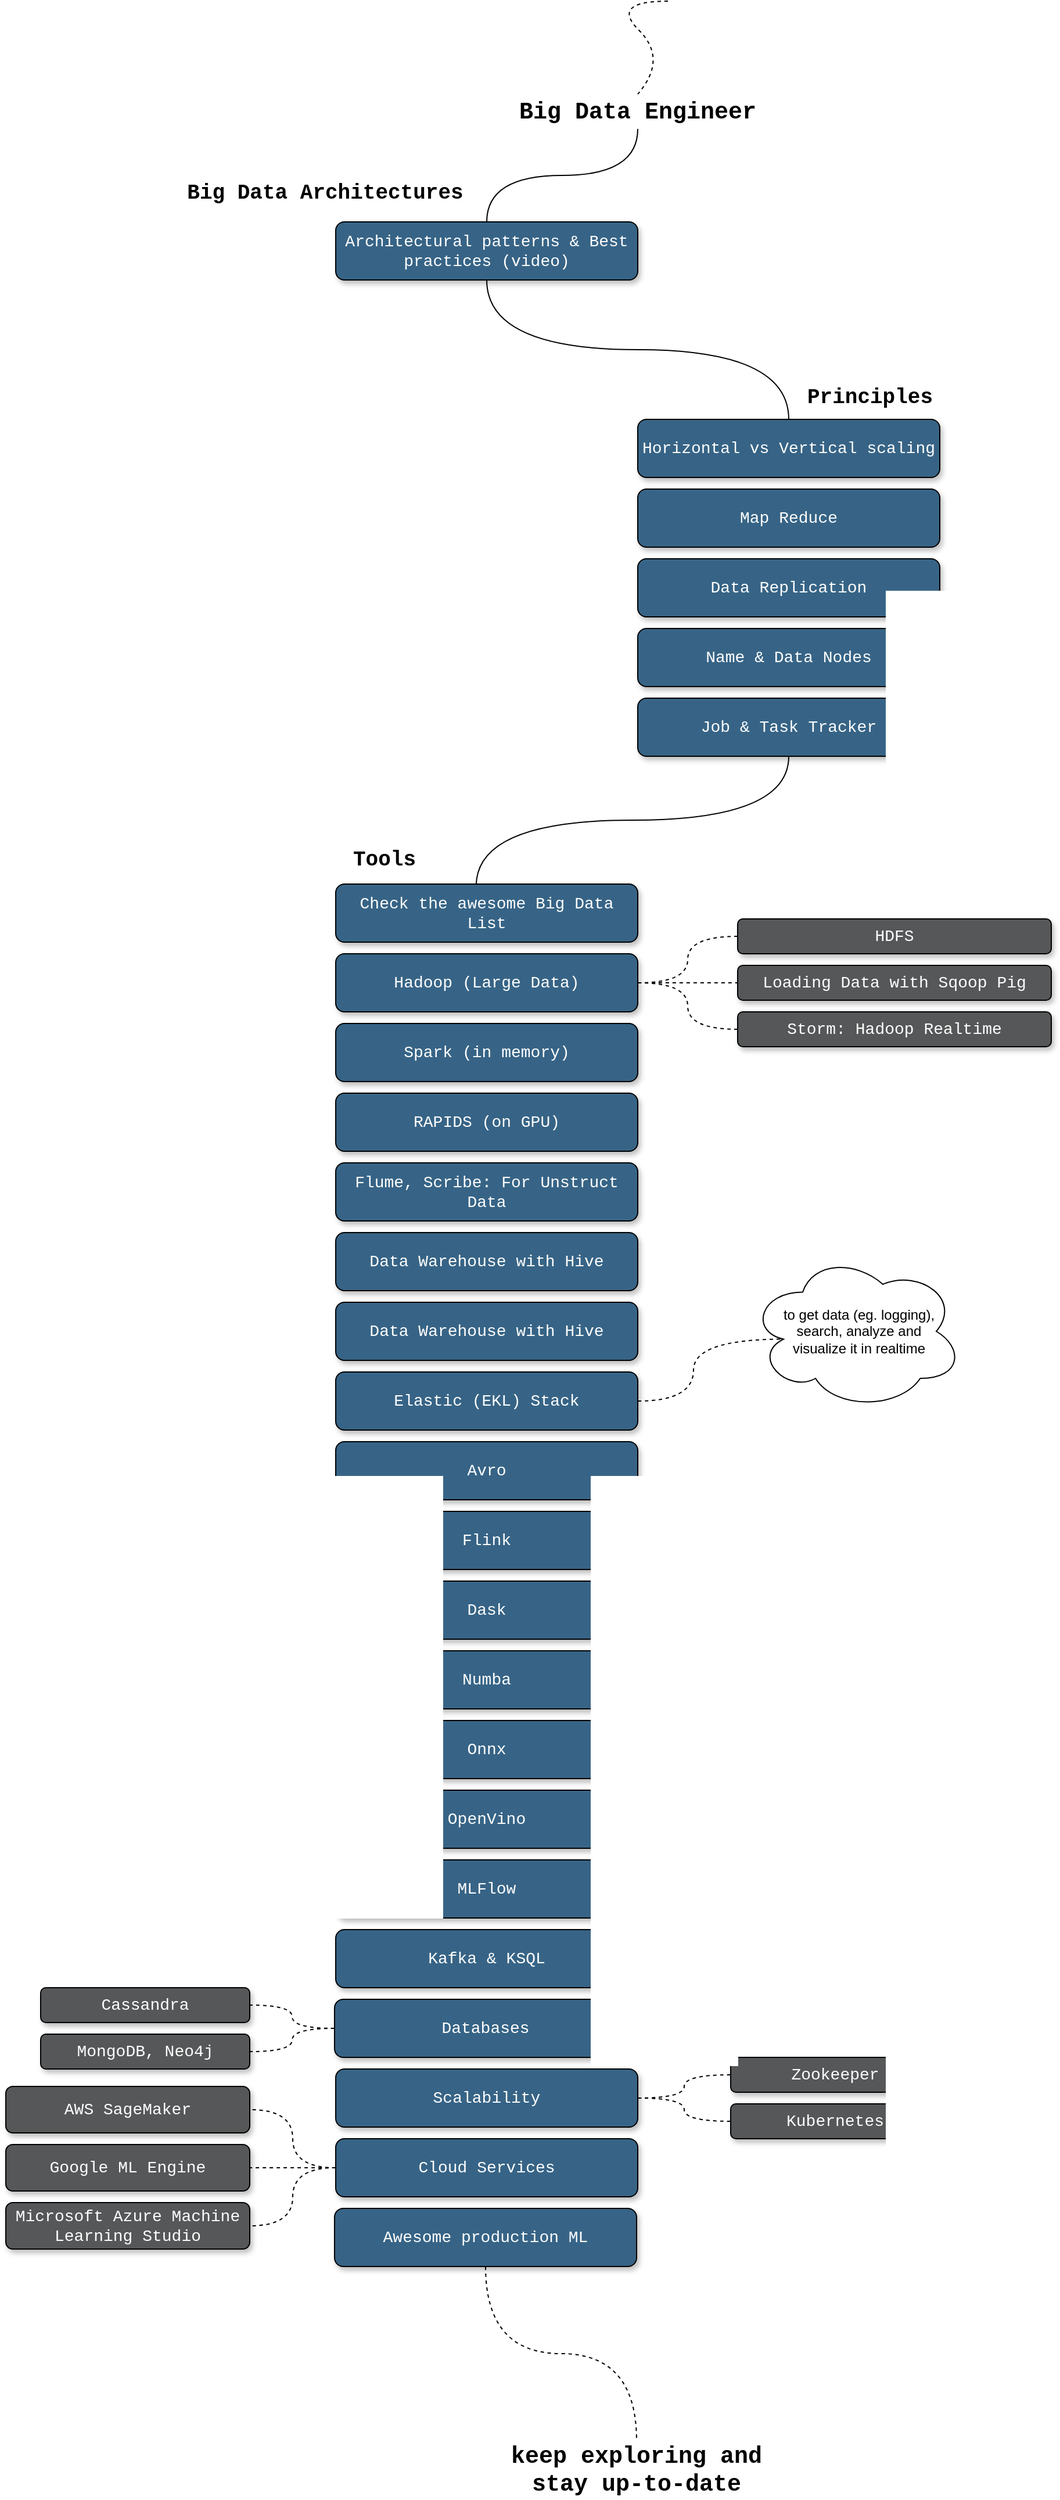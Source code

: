 <mxfile version="21.2.1" type="device">
  <diagram name="Page-1" id="3GO7CP0EsCOix9sJ-9DO">
    <mxGraphModel dx="1560" dy="456" grid="1" gridSize="10" guides="1" tooltips="1" connect="1" arrows="1" fold="1" page="1" pageScale="1" pageWidth="827" pageHeight="1169" math="0" shadow="0">
      <root>
        <mxCell id="0" />
        <mxCell id="1" parent="0" />
        <mxCell id="khGT0c1v8bcszN6m5ytE-5" style="edgeStyle=orthogonalEdgeStyle;orthogonalLoop=1;jettySize=auto;html=1;exitX=0.5;exitY=1;exitDx=0;exitDy=0;curved=1;endArrow=none;endFill=0;" parent="1" source="khGT0c1v8bcszN6m5ytE-1" target="khGT0c1v8bcszN6m5ytE-3" edge="1">
          <mxGeometry relative="1" as="geometry" />
        </mxCell>
        <mxCell id="khGT0c1v8bcszN6m5ytE-1" value="Big Data Engineer" style="text;html=1;strokeColor=none;fillColor=none;align=center;verticalAlign=middle;whiteSpace=wrap;rounded=0;fontStyle=1;fontFamily=Courier New;fontSize=20;" parent="1" vertex="1">
          <mxGeometry x="307" y="180" width="214" height="30" as="geometry" />
        </mxCell>
        <mxCell id="khGT0c1v8bcszN6m5ytE-2" value="" style="curved=1;endArrow=none;html=1;rounded=0;entryX=0.5;entryY=0;entryDx=0;entryDy=0;dashed=1;endFill=0;" parent="1" target="khGT0c1v8bcszN6m5ytE-1" edge="1">
          <mxGeometry width="50" height="50" relative="1" as="geometry">
            <mxPoint x="440" y="100" as="sourcePoint" />
            <mxPoint x="390" y="150" as="targetPoint" />
            <Array as="points">
              <mxPoint x="390" y="100" />
              <mxPoint x="440" y="150" />
            </Array>
          </mxGeometry>
        </mxCell>
        <mxCell id="7lGttJJsrB_2lGpmTnRl-2" style="edgeStyle=orthogonalEdgeStyle;orthogonalLoop=1;jettySize=auto;html=1;exitX=0.5;exitY=1;exitDx=0;exitDy=0;entryX=0.5;entryY=0;entryDx=0;entryDy=0;curved=1;endArrow=none;endFill=0;" edge="1" parent="1" source="khGT0c1v8bcszN6m5ytE-3" target="khGT0c1v8bcszN6m5ytE-6">
          <mxGeometry relative="1" as="geometry" />
        </mxCell>
        <mxCell id="khGT0c1v8bcszN6m5ytE-3" value="Architectural patterns &amp;amp; Best practices (video)" style="rounded=1;whiteSpace=wrap;html=1;fillColor=#376486;shadow=1;fontColor=#ffffff;fontFamily=Courier New;fontSize=14;" parent="1" vertex="1">
          <mxGeometry x="154" y="290" width="260" height="50" as="geometry" />
        </mxCell>
        <mxCell id="khGT0c1v8bcszN6m5ytE-4" value="Big Data Architectures" style="text;html=1;strokeColor=none;fillColor=none;align=center;verticalAlign=middle;whiteSpace=wrap;rounded=0;fontStyle=1;fontFamily=Courier New;fontSize=18;" parent="1" vertex="1">
          <mxGeometry x="20" y="250" width="250" height="30" as="geometry" />
        </mxCell>
        <mxCell id="khGT0c1v8bcszN6m5ytE-6" value="Horizontal vs Vertical scaling" style="rounded=1;whiteSpace=wrap;html=1;fillColor=#376486;shadow=1;fontColor=#ffffff;fontFamily=Courier New;fontSize=14;" parent="1" vertex="1">
          <mxGeometry x="414" y="460" width="260" height="50" as="geometry" />
        </mxCell>
        <mxCell id="7lGttJJsrB_2lGpmTnRl-1" value="Principles" style="text;html=1;strokeColor=none;fillColor=none;align=center;verticalAlign=middle;whiteSpace=wrap;rounded=0;fontStyle=1;fontFamily=Courier New;fontSize=18;" vertex="1" parent="1">
          <mxGeometry x="554" y="426" width="120" height="30" as="geometry" />
        </mxCell>
        <mxCell id="7lGttJJsrB_2lGpmTnRl-4" value="Map Reduce" style="rounded=1;whiteSpace=wrap;html=1;fillColor=#376486;shadow=1;fontColor=#ffffff;fontFamily=Courier New;fontSize=14;" vertex="1" parent="1">
          <mxGeometry x="414" y="520" width="260" height="50" as="geometry" />
        </mxCell>
        <mxCell id="7lGttJJsrB_2lGpmTnRl-5" value="Data Replication" style="rounded=1;whiteSpace=wrap;html=1;fillColor=#376486;shadow=1;fontColor=#ffffff;fontFamily=Courier New;fontSize=14;" vertex="1" parent="1">
          <mxGeometry x="414" y="580" width="260" height="50" as="geometry" />
        </mxCell>
        <mxCell id="7lGttJJsrB_2lGpmTnRl-6" value="Name &amp;amp; Data Nodes" style="rounded=1;whiteSpace=wrap;html=1;fillColor=#376486;shadow=1;fontColor=#ffffff;fontFamily=Courier New;fontSize=14;" vertex="1" parent="1">
          <mxGeometry x="414" y="640" width="260" height="50" as="geometry" />
        </mxCell>
        <mxCell id="7lGttJJsrB_2lGpmTnRl-28" style="edgeStyle=orthogonalEdgeStyle;orthogonalLoop=1;jettySize=auto;html=1;exitX=0.5;exitY=1;exitDx=0;exitDy=0;entryX=0.465;entryY=0.038;entryDx=0;entryDy=0;entryPerimeter=0;curved=1;endArrow=none;endFill=0;" edge="1" parent="1" source="7lGttJJsrB_2lGpmTnRl-7" target="7lGttJJsrB_2lGpmTnRl-8">
          <mxGeometry relative="1" as="geometry" />
        </mxCell>
        <mxCell id="7lGttJJsrB_2lGpmTnRl-7" value="Job &amp;amp; Task Tracker" style="rounded=1;whiteSpace=wrap;html=1;fillColor=#376486;shadow=1;fontColor=#ffffff;fontFamily=Courier New;fontSize=14;" vertex="1" parent="1">
          <mxGeometry x="414" y="700" width="260" height="50" as="geometry" />
        </mxCell>
        <mxCell id="7lGttJJsrB_2lGpmTnRl-8" value="Check the awesome Big Data List" style="rounded=1;whiteSpace=wrap;html=1;fillColor=#376486;shadow=1;fontColor=#ffffff;fontFamily=Courier New;fontSize=14;" vertex="1" parent="1">
          <mxGeometry x="154" y="860" width="260" height="50" as="geometry" />
        </mxCell>
        <mxCell id="7lGttJJsrB_2lGpmTnRl-36" style="edgeStyle=orthogonalEdgeStyle;orthogonalLoop=1;jettySize=auto;html=1;exitX=1;exitY=0.5;exitDx=0;exitDy=0;curved=1;endArrow=none;endFill=0;dashed=1;" edge="1" parent="1" source="7lGttJJsrB_2lGpmTnRl-9" target="7lGttJJsrB_2lGpmTnRl-32">
          <mxGeometry relative="1" as="geometry" />
        </mxCell>
        <mxCell id="7lGttJJsrB_2lGpmTnRl-37" style="edgeStyle=orthogonalEdgeStyle;orthogonalLoop=1;jettySize=auto;html=1;exitX=1;exitY=0.5;exitDx=0;exitDy=0;entryX=0;entryY=0.5;entryDx=0;entryDy=0;curved=1;endArrow=none;endFill=0;dashed=1;" edge="1" parent="1" source="7lGttJJsrB_2lGpmTnRl-9" target="7lGttJJsrB_2lGpmTnRl-31">
          <mxGeometry relative="1" as="geometry" />
        </mxCell>
        <mxCell id="7lGttJJsrB_2lGpmTnRl-38" style="edgeStyle=orthogonalEdgeStyle;orthogonalLoop=1;jettySize=auto;html=1;exitX=1;exitY=0.5;exitDx=0;exitDy=0;entryX=0;entryY=0.5;entryDx=0;entryDy=0;curved=1;endArrow=none;endFill=0;dashed=1;" edge="1" parent="1" source="7lGttJJsrB_2lGpmTnRl-9" target="7lGttJJsrB_2lGpmTnRl-33">
          <mxGeometry relative="1" as="geometry" />
        </mxCell>
        <mxCell id="7lGttJJsrB_2lGpmTnRl-9" value="Hadoop (Large Data)" style="rounded=1;whiteSpace=wrap;html=1;fillColor=#376486;shadow=1;fontColor=#ffffff;fontFamily=Courier New;fontSize=14;" vertex="1" parent="1">
          <mxGeometry x="154" y="920" width="260" height="50" as="geometry" />
        </mxCell>
        <mxCell id="7lGttJJsrB_2lGpmTnRl-10" value="Spark (in memory)" style="rounded=1;whiteSpace=wrap;html=1;fillColor=#376486;shadow=1;fontColor=#ffffff;fontFamily=Courier New;fontSize=14;" vertex="1" parent="1">
          <mxGeometry x="154" y="980" width="260" height="50" as="geometry" />
        </mxCell>
        <mxCell id="7lGttJJsrB_2lGpmTnRl-11" value="RAPIDS (on GPU)" style="rounded=1;whiteSpace=wrap;html=1;fillColor=#376486;shadow=1;fontColor=#ffffff;fontFamily=Courier New;fontSize=14;" vertex="1" parent="1">
          <mxGeometry x="154" y="1040" width="260" height="50" as="geometry" />
        </mxCell>
        <mxCell id="7lGttJJsrB_2lGpmTnRl-12" value="Flume, Scribe: For Unstruct Data" style="rounded=1;whiteSpace=wrap;html=1;fillColor=#376486;shadow=1;fontColor=#ffffff;fontFamily=Courier New;fontSize=14;" vertex="1" parent="1">
          <mxGeometry x="154" y="1100" width="260" height="50" as="geometry" />
        </mxCell>
        <mxCell id="7lGttJJsrB_2lGpmTnRl-13" value="Data Warehouse with Hive" style="rounded=1;whiteSpace=wrap;html=1;fillColor=#376486;shadow=1;fontColor=#ffffff;fontFamily=Courier New;fontSize=14;" vertex="1" parent="1">
          <mxGeometry x="154" y="1160" width="260" height="50" as="geometry" />
        </mxCell>
        <mxCell id="7lGttJJsrB_2lGpmTnRl-14" value="Data Warehouse with Hive" style="rounded=1;whiteSpace=wrap;html=1;fillColor=#376486;shadow=1;fontColor=#ffffff;fontFamily=Courier New;fontSize=14;" vertex="1" parent="1">
          <mxGeometry x="154" y="1220" width="260" height="50" as="geometry" />
        </mxCell>
        <mxCell id="7lGttJJsrB_2lGpmTnRl-35" style="edgeStyle=orthogonalEdgeStyle;orthogonalLoop=1;jettySize=auto;html=1;exitX=1;exitY=0.5;exitDx=0;exitDy=0;entryX=0.16;entryY=0.55;entryDx=0;entryDy=0;entryPerimeter=0;curved=1;dashed=1;endArrow=none;endFill=0;" edge="1" parent="1" source="7lGttJJsrB_2lGpmTnRl-15" target="7lGttJJsrB_2lGpmTnRl-34">
          <mxGeometry relative="1" as="geometry" />
        </mxCell>
        <mxCell id="7lGttJJsrB_2lGpmTnRl-15" value="Elastic (EKL) Stack" style="rounded=1;whiteSpace=wrap;html=1;fillColor=#376486;shadow=1;fontColor=#ffffff;fontFamily=Courier New;fontSize=14;" vertex="1" parent="1">
          <mxGeometry x="154" y="1280" width="260" height="50" as="geometry" />
        </mxCell>
        <mxCell id="7lGttJJsrB_2lGpmTnRl-16" value="Avro" style="rounded=1;whiteSpace=wrap;html=1;fillColor=#376486;shadow=1;fontColor=#ffffff;fontFamily=Courier New;fontSize=14;" vertex="1" parent="1">
          <mxGeometry x="154" y="1340" width="260" height="50" as="geometry" />
        </mxCell>
        <mxCell id="7lGttJJsrB_2lGpmTnRl-17" value="Flink" style="rounded=1;whiteSpace=wrap;html=1;fillColor=#376486;shadow=1;fontColor=#ffffff;fontFamily=Courier New;fontSize=14;" vertex="1" parent="1">
          <mxGeometry x="154" y="1400" width="260" height="50" as="geometry" />
        </mxCell>
        <mxCell id="7lGttJJsrB_2lGpmTnRl-18" value="Dask" style="rounded=1;whiteSpace=wrap;html=1;fillColor=#376486;shadow=1;fontColor=#ffffff;fontFamily=Courier New;fontSize=14;" vertex="1" parent="1">
          <mxGeometry x="154" y="1460" width="260" height="50" as="geometry" />
        </mxCell>
        <mxCell id="7lGttJJsrB_2lGpmTnRl-19" value="Numba" style="rounded=1;whiteSpace=wrap;html=1;fillColor=#376486;shadow=1;fontColor=#ffffff;fontFamily=Courier New;fontSize=14;" vertex="1" parent="1">
          <mxGeometry x="154" y="1520" width="260" height="50" as="geometry" />
        </mxCell>
        <mxCell id="7lGttJJsrB_2lGpmTnRl-20" value="Onnx" style="rounded=1;whiteSpace=wrap;html=1;fillColor=#376486;shadow=1;fontColor=#ffffff;fontFamily=Courier New;fontSize=14;" vertex="1" parent="1">
          <mxGeometry x="154" y="1580" width="260" height="50" as="geometry" />
        </mxCell>
        <mxCell id="7lGttJJsrB_2lGpmTnRl-21" value="OpenVino" style="rounded=1;whiteSpace=wrap;html=1;fillColor=#376486;shadow=1;fontColor=#ffffff;fontFamily=Courier New;fontSize=14;" vertex="1" parent="1">
          <mxGeometry x="154" y="1640" width="260" height="50" as="geometry" />
        </mxCell>
        <mxCell id="7lGttJJsrB_2lGpmTnRl-22" value="MLFlow" style="rounded=1;whiteSpace=wrap;html=1;fillColor=#376486;shadow=1;fontColor=#ffffff;fontFamily=Courier New;fontSize=14;" vertex="1" parent="1">
          <mxGeometry x="154" y="1700" width="260" height="50" as="geometry" />
        </mxCell>
        <mxCell id="7lGttJJsrB_2lGpmTnRl-23" value="Kafka &amp;amp; KSQL" style="rounded=1;whiteSpace=wrap;html=1;fillColor=#376486;shadow=1;fontColor=#ffffff;fontFamily=Courier New;fontSize=14;" vertex="1" parent="1">
          <mxGeometry x="154" y="1760" width="260" height="50" as="geometry" />
        </mxCell>
        <mxCell id="7lGttJJsrB_2lGpmTnRl-41" style="edgeStyle=orthogonalEdgeStyle;orthogonalLoop=1;jettySize=auto;html=1;exitX=0;exitY=0.5;exitDx=0;exitDy=0;entryX=1;entryY=0.5;entryDx=0;entryDy=0;curved=1;dashed=1;endArrow=none;endFill=0;" edge="1" parent="1" source="7lGttJJsrB_2lGpmTnRl-24" target="7lGttJJsrB_2lGpmTnRl-39">
          <mxGeometry relative="1" as="geometry" />
        </mxCell>
        <mxCell id="7lGttJJsrB_2lGpmTnRl-42" style="edgeStyle=orthogonalEdgeStyle;orthogonalLoop=1;jettySize=auto;html=1;exitX=0;exitY=0.5;exitDx=0;exitDy=0;entryX=1;entryY=0.5;entryDx=0;entryDy=0;curved=1;dashed=1;endArrow=none;endFill=0;" edge="1" parent="1" source="7lGttJJsrB_2lGpmTnRl-24" target="7lGttJJsrB_2lGpmTnRl-40">
          <mxGeometry relative="1" as="geometry" />
        </mxCell>
        <mxCell id="7lGttJJsrB_2lGpmTnRl-24" value="Databases" style="rounded=1;whiteSpace=wrap;html=1;fillColor=#376486;shadow=1;fontColor=#ffffff;fontFamily=Courier New;fontSize=14;" vertex="1" parent="1">
          <mxGeometry x="153" y="1820" width="260" height="50" as="geometry" />
        </mxCell>
        <mxCell id="7lGttJJsrB_2lGpmTnRl-45" style="edgeStyle=orthogonalEdgeStyle;orthogonalLoop=1;jettySize=auto;html=1;exitX=1;exitY=0.5;exitDx=0;exitDy=0;entryX=0;entryY=0.5;entryDx=0;entryDy=0;curved=1;dashed=1;endArrow=none;endFill=0;" edge="1" parent="1" source="7lGttJJsrB_2lGpmTnRl-25" target="7lGttJJsrB_2lGpmTnRl-43">
          <mxGeometry relative="1" as="geometry" />
        </mxCell>
        <mxCell id="7lGttJJsrB_2lGpmTnRl-46" style="edgeStyle=orthogonalEdgeStyle;orthogonalLoop=1;jettySize=auto;html=1;exitX=1;exitY=0.5;exitDx=0;exitDy=0;entryX=0;entryY=0.5;entryDx=0;entryDy=0;curved=1;dashed=1;endArrow=none;endFill=0;" edge="1" parent="1" source="7lGttJJsrB_2lGpmTnRl-25" target="7lGttJJsrB_2lGpmTnRl-44">
          <mxGeometry relative="1" as="geometry" />
        </mxCell>
        <mxCell id="7lGttJJsrB_2lGpmTnRl-25" value="Scalability" style="rounded=1;whiteSpace=wrap;html=1;fillColor=#376486;shadow=1;fontColor=#ffffff;fontFamily=Courier New;fontSize=14;" vertex="1" parent="1">
          <mxGeometry x="154" y="1880" width="260" height="50" as="geometry" />
        </mxCell>
        <mxCell id="7lGttJJsrB_2lGpmTnRl-50" style="edgeStyle=orthogonalEdgeStyle;orthogonalLoop=1;jettySize=auto;html=1;exitX=0;exitY=0.5;exitDx=0;exitDy=0;entryX=1;entryY=0.5;entryDx=0;entryDy=0;curved=1;dashed=1;endArrow=none;endFill=0;" edge="1" parent="1" source="7lGttJJsrB_2lGpmTnRl-26" target="7lGttJJsrB_2lGpmTnRl-47">
          <mxGeometry relative="1" as="geometry" />
        </mxCell>
        <mxCell id="7lGttJJsrB_2lGpmTnRl-51" style="edgeStyle=orthogonalEdgeStyle;orthogonalLoop=1;jettySize=auto;html=1;exitX=0;exitY=0.5;exitDx=0;exitDy=0;entryX=1;entryY=0.5;entryDx=0;entryDy=0;curved=1;dashed=1;endArrow=none;endFill=0;" edge="1" parent="1" source="7lGttJJsrB_2lGpmTnRl-26" target="7lGttJJsrB_2lGpmTnRl-49">
          <mxGeometry relative="1" as="geometry" />
        </mxCell>
        <mxCell id="7lGttJJsrB_2lGpmTnRl-52" style="edgeStyle=orthogonalEdgeStyle;orthogonalLoop=1;jettySize=auto;html=1;exitX=0;exitY=0.5;exitDx=0;exitDy=0;curved=1;dashed=1;endArrow=none;endFill=0;" edge="1" parent="1" source="7lGttJJsrB_2lGpmTnRl-26" target="7lGttJJsrB_2lGpmTnRl-48">
          <mxGeometry relative="1" as="geometry" />
        </mxCell>
        <mxCell id="7lGttJJsrB_2lGpmTnRl-26" value="Cloud Services" style="rounded=1;whiteSpace=wrap;html=1;fillColor=#376486;shadow=1;fontColor=#ffffff;fontFamily=Courier New;fontSize=14;" vertex="1" parent="1">
          <mxGeometry x="154" y="1940" width="260" height="50" as="geometry" />
        </mxCell>
        <mxCell id="7lGttJJsrB_2lGpmTnRl-54" style="edgeStyle=orthogonalEdgeStyle;orthogonalLoop=1;jettySize=auto;html=1;exitX=0.5;exitY=1;exitDx=0;exitDy=0;entryX=0.5;entryY=0;entryDx=0;entryDy=0;curved=1;dashed=1;endArrow=none;endFill=0;" edge="1" parent="1" source="7lGttJJsrB_2lGpmTnRl-27" target="7lGttJJsrB_2lGpmTnRl-53">
          <mxGeometry relative="1" as="geometry" />
        </mxCell>
        <mxCell id="7lGttJJsrB_2lGpmTnRl-27" value="Awesome production ML" style="rounded=1;whiteSpace=wrap;html=1;fillColor=#376486;shadow=1;fontColor=#ffffff;fontFamily=Courier New;fontSize=14;" vertex="1" parent="1">
          <mxGeometry x="153" y="2000" width="260" height="50" as="geometry" />
        </mxCell>
        <mxCell id="7lGttJJsrB_2lGpmTnRl-29" value="Tools" style="text;html=1;strokeColor=none;fillColor=none;align=center;verticalAlign=middle;whiteSpace=wrap;rounded=0;fontStyle=1;fontFamily=Courier New;fontSize=18;" vertex="1" parent="1">
          <mxGeometry x="154" y="824" width="84" height="30" as="geometry" />
        </mxCell>
        <mxCell id="7lGttJJsrB_2lGpmTnRl-31" value="HDFS" style="rounded=1;whiteSpace=wrap;html=1;fillColor=#555758;shadow=1;fontColor=#ffffff;fontFamily=Courier New;fontSize=14;" vertex="1" parent="1">
          <mxGeometry x="500" y="890" width="270" height="30" as="geometry" />
        </mxCell>
        <mxCell id="7lGttJJsrB_2lGpmTnRl-32" value="Loading Data with Sqoop Pig" style="rounded=1;whiteSpace=wrap;html=1;fillColor=#555758;shadow=1;fontColor=#ffffff;fontFamily=Courier New;fontSize=14;" vertex="1" parent="1">
          <mxGeometry x="500" y="930" width="270" height="30" as="geometry" />
        </mxCell>
        <mxCell id="7lGttJJsrB_2lGpmTnRl-33" value="Storm: Hadoop Realtime" style="rounded=1;whiteSpace=wrap;html=1;fillColor=#555758;shadow=1;fontColor=#ffffff;fontFamily=Courier New;fontSize=14;" vertex="1" parent="1">
          <mxGeometry x="500" y="970" width="270" height="30" as="geometry" />
        </mxCell>
        <mxCell id="7lGttJJsrB_2lGpmTnRl-34" value="to get data (eg. logging), search, analyze and visualize it in realtime" style="ellipse;shape=cloud;whiteSpace=wrap;html=1;spacingLeft=25;spacingRight=20;spacingTop=5;spacingBottom=5;" vertex="1" parent="1">
          <mxGeometry x="510" y="1177.5" width="184" height="135" as="geometry" />
        </mxCell>
        <mxCell id="7lGttJJsrB_2lGpmTnRl-39" value="Cassandra" style="rounded=1;whiteSpace=wrap;html=1;fillColor=#555758;shadow=1;fontColor=#ffffff;fontFamily=Courier New;fontSize=14;" vertex="1" parent="1">
          <mxGeometry x="-100" y="1810" width="180" height="30" as="geometry" />
        </mxCell>
        <mxCell id="7lGttJJsrB_2lGpmTnRl-40" value="MongoDB, Neo4j" style="rounded=1;whiteSpace=wrap;html=1;fillColor=#555758;shadow=1;fontColor=#ffffff;fontFamily=Courier New;fontSize=14;" vertex="1" parent="1">
          <mxGeometry x="-100" y="1850" width="180" height="30" as="geometry" />
        </mxCell>
        <mxCell id="7lGttJJsrB_2lGpmTnRl-43" value="Zookeeper" style="rounded=1;whiteSpace=wrap;html=1;fillColor=#555758;shadow=1;fontColor=#ffffff;fontFamily=Courier New;fontSize=14;" vertex="1" parent="1">
          <mxGeometry x="494" y="1870" width="180" height="30" as="geometry" />
        </mxCell>
        <mxCell id="7lGttJJsrB_2lGpmTnRl-44" value="Kubernetes" style="rounded=1;whiteSpace=wrap;html=1;fillColor=#555758;shadow=1;fontColor=#ffffff;fontFamily=Courier New;fontSize=14;" vertex="1" parent="1">
          <mxGeometry x="494" y="1910" width="180" height="30" as="geometry" />
        </mxCell>
        <mxCell id="7lGttJJsrB_2lGpmTnRl-47" value="AWS SageMaker" style="rounded=1;whiteSpace=wrap;html=1;fillColor=#555758;shadow=1;fontColor=#ffffff;fontFamily=Courier New;fontSize=14;" vertex="1" parent="1">
          <mxGeometry x="-130" y="1895" width="210" height="40" as="geometry" />
        </mxCell>
        <mxCell id="7lGttJJsrB_2lGpmTnRl-48" value="Google ML Engine" style="rounded=1;whiteSpace=wrap;html=1;fillColor=#555758;shadow=1;fontColor=#ffffff;fontFamily=Courier New;fontSize=14;" vertex="1" parent="1">
          <mxGeometry x="-130" y="1945" width="210" height="40" as="geometry" />
        </mxCell>
        <mxCell id="7lGttJJsrB_2lGpmTnRl-49" value="Microsoft Azure Machine Learning Studio" style="rounded=1;whiteSpace=wrap;html=1;fillColor=#555758;shadow=1;fontColor=#ffffff;fontFamily=Courier New;fontSize=14;" vertex="1" parent="1">
          <mxGeometry x="-130" y="1995" width="210" height="40" as="geometry" />
        </mxCell>
        <mxCell id="7lGttJJsrB_2lGpmTnRl-53" value="keep exploring and stay up-to-date" style="text;html=1;strokeColor=none;fillColor=none;align=center;verticalAlign=middle;whiteSpace=wrap;rounded=0;fontStyle=1;fontFamily=Courier New;fontSize=20;" vertex="1" parent="1">
          <mxGeometry x="281" y="2200" width="264" height="50" as="geometry" />
        </mxCell>
      </root>
    </mxGraphModel>
  </diagram>
</mxfile>
